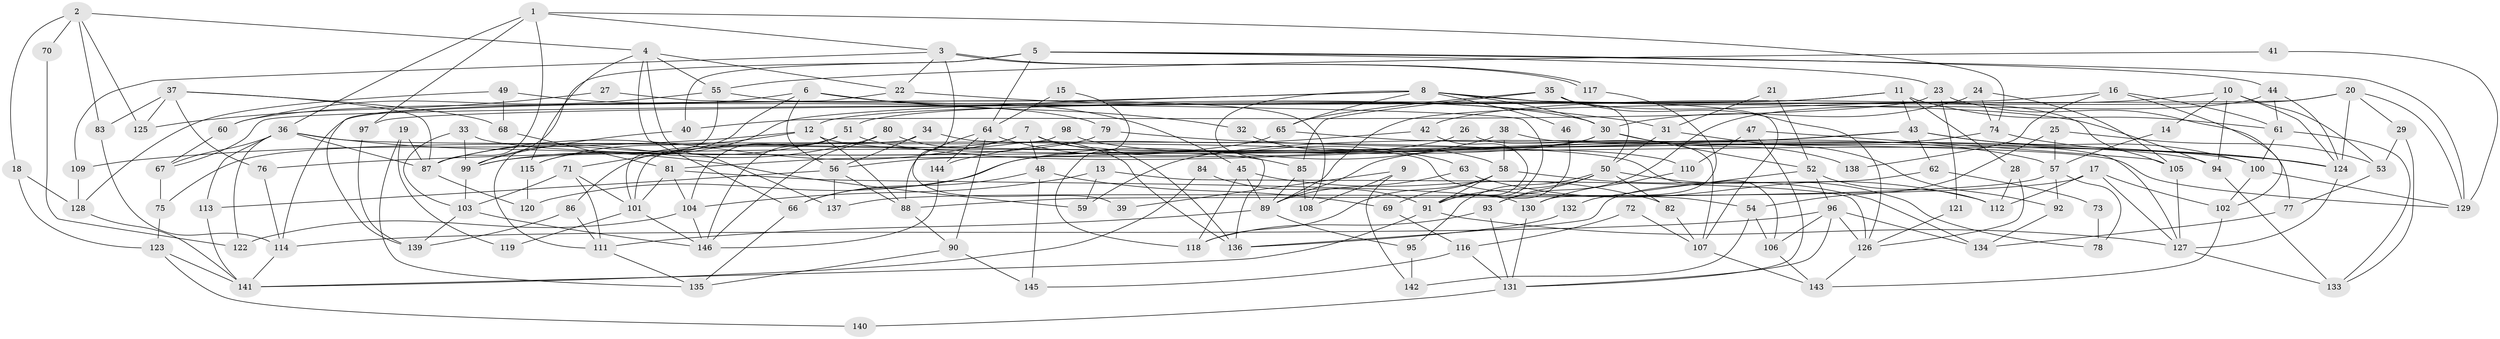 // Generated by graph-tools (version 1.1) at 2025/02/03/09/25 03:02:11]
// undirected, 146 vertices, 292 edges
graph export_dot {
graph [start="1"]
  node [color=gray90,style=filled];
  1;
  2;
  3;
  4;
  5;
  6;
  7;
  8;
  9;
  10;
  11;
  12;
  13;
  14;
  15;
  16;
  17;
  18;
  19;
  20;
  21;
  22;
  23;
  24;
  25;
  26;
  27;
  28;
  29;
  30;
  31;
  32;
  33;
  34;
  35;
  36;
  37;
  38;
  39;
  40;
  41;
  42;
  43;
  44;
  45;
  46;
  47;
  48;
  49;
  50;
  51;
  52;
  53;
  54;
  55;
  56;
  57;
  58;
  59;
  60;
  61;
  62;
  63;
  64;
  65;
  66;
  67;
  68;
  69;
  70;
  71;
  72;
  73;
  74;
  75;
  76;
  77;
  78;
  79;
  80;
  81;
  82;
  83;
  84;
  85;
  86;
  87;
  88;
  89;
  90;
  91;
  92;
  93;
  94;
  95;
  96;
  97;
  98;
  99;
  100;
  101;
  102;
  103;
  104;
  105;
  106;
  107;
  108;
  109;
  110;
  111;
  112;
  113;
  114;
  115;
  116;
  117;
  118;
  119;
  120;
  121;
  122;
  123;
  124;
  125;
  126;
  127;
  128;
  129;
  130;
  131;
  132;
  133;
  134;
  135;
  136;
  137;
  138;
  139;
  140;
  141;
  142;
  143;
  144;
  145;
  146;
  1 -- 97;
  1 -- 36;
  1 -- 3;
  1 -- 74;
  1 -- 87;
  2 -- 83;
  2 -- 4;
  2 -- 18;
  2 -- 70;
  2 -- 125;
  3 -- 117;
  3 -- 117;
  3 -- 22;
  3 -- 39;
  3 -- 109;
  4 -- 66;
  4 -- 115;
  4 -- 22;
  4 -- 55;
  4 -- 137;
  5 -- 44;
  5 -- 99;
  5 -- 23;
  5 -- 40;
  5 -- 64;
  5 -- 129;
  6 -- 60;
  6 -- 45;
  6 -- 30;
  6 -- 32;
  6 -- 56;
  6 -- 115;
  7 -- 87;
  7 -- 86;
  7 -- 48;
  7 -- 63;
  7 -- 136;
  8 -- 30;
  8 -- 94;
  8 -- 46;
  8 -- 65;
  8 -- 71;
  8 -- 107;
  8 -- 114;
  8 -- 136;
  9 -- 142;
  9 -- 108;
  9 -- 39;
  10 -- 124;
  10 -- 94;
  10 -- 14;
  10 -- 42;
  10 -- 53;
  11 -- 12;
  11 -- 61;
  11 -- 28;
  11 -- 43;
  11 -- 97;
  12 -- 115;
  12 -- 100;
  12 -- 88;
  12 -- 109;
  13 -- 104;
  13 -- 126;
  13 -- 59;
  14 -- 57;
  15 -- 64;
  15 -- 118;
  16 -- 89;
  16 -- 102;
  16 -- 61;
  16 -- 138;
  17 -- 112;
  17 -- 137;
  17 -- 102;
  17 -- 127;
  18 -- 128;
  18 -- 123;
  19 -- 87;
  19 -- 135;
  19 -- 119;
  20 -- 129;
  20 -- 51;
  20 -- 29;
  20 -- 67;
  20 -- 124;
  21 -- 52;
  21 -- 31;
  22 -- 31;
  22 -- 139;
  23 -- 77;
  23 -- 40;
  23 -- 121;
  24 -- 74;
  24 -- 30;
  24 -- 105;
  25 -- 57;
  25 -- 54;
  25 -- 53;
  26 -- 107;
  26 -- 56;
  27 -- 91;
  27 -- 125;
  28 -- 112;
  28 -- 126;
  29 -- 53;
  29 -- 133;
  30 -- 75;
  30 -- 52;
  30 -- 120;
  30 -- 138;
  31 -- 50;
  31 -- 92;
  32 -- 58;
  33 -- 99;
  33 -- 103;
  33 -- 94;
  34 -- 56;
  34 -- 101;
  34 -- 54;
  35 -- 126;
  35 -- 65;
  35 -- 50;
  35 -- 85;
  35 -- 105;
  36 -- 113;
  36 -- 59;
  36 -- 67;
  36 -- 87;
  36 -- 106;
  36 -- 122;
  37 -- 76;
  37 -- 87;
  37 -- 68;
  37 -- 83;
  37 -- 125;
  38 -- 66;
  38 -- 127;
  38 -- 58;
  40 -- 99;
  41 -- 55;
  41 -- 129;
  42 -- 91;
  42 -- 144;
  43 -- 124;
  43 -- 59;
  43 -- 62;
  43 -- 76;
  43 -- 100;
  44 -- 61;
  44 -- 124;
  44 -- 93;
  45 -- 89;
  45 -- 82;
  45 -- 118;
  46 -- 91;
  47 -- 131;
  47 -- 105;
  47 -- 110;
  48 -- 69;
  48 -- 66;
  48 -- 145;
  49 -- 68;
  49 -- 79;
  49 -- 128;
  50 -- 93;
  50 -- 78;
  50 -- 82;
  50 -- 91;
  50 -- 95;
  51 -- 87;
  51 -- 57;
  51 -- 104;
  51 -- 146;
  52 -- 96;
  52 -- 112;
  52 -- 132;
  53 -- 77;
  54 -- 106;
  54 -- 142;
  55 -- 111;
  55 -- 60;
  55 -- 108;
  56 -- 88;
  56 -- 113;
  56 -- 137;
  57 -- 88;
  57 -- 92;
  57 -- 78;
  58 -- 91;
  58 -- 69;
  58 -- 118;
  58 -- 134;
  60 -- 67;
  61 -- 133;
  61 -- 100;
  62 -- 136;
  62 -- 73;
  63 -- 89;
  63 -- 112;
  64 -- 144;
  64 -- 85;
  64 -- 88;
  64 -- 90;
  65 -- 129;
  65 -- 81;
  66 -- 135;
  67 -- 75;
  68 -- 81;
  69 -- 116;
  70 -- 122;
  71 -- 103;
  71 -- 101;
  71 -- 111;
  72 -- 107;
  72 -- 116;
  73 -- 78;
  74 -- 124;
  74 -- 89;
  75 -- 123;
  76 -- 114;
  77 -- 134;
  79 -- 99;
  79 -- 124;
  80 -- 146;
  80 -- 136;
  80 -- 99;
  81 -- 104;
  81 -- 101;
  81 -- 130;
  82 -- 107;
  83 -- 114;
  84 -- 141;
  84 -- 91;
  85 -- 89;
  85 -- 108;
  86 -- 139;
  86 -- 111;
  87 -- 120;
  88 -- 90;
  89 -- 95;
  89 -- 111;
  90 -- 135;
  90 -- 145;
  91 -- 127;
  91 -- 141;
  92 -- 134;
  93 -- 118;
  93 -- 131;
  94 -- 133;
  95 -- 142;
  96 -- 114;
  96 -- 106;
  96 -- 126;
  96 -- 131;
  96 -- 134;
  97 -- 139;
  98 -- 101;
  98 -- 110;
  99 -- 103;
  100 -- 102;
  100 -- 129;
  101 -- 119;
  101 -- 146;
  102 -- 143;
  103 -- 146;
  103 -- 139;
  104 -- 146;
  104 -- 122;
  105 -- 127;
  106 -- 143;
  107 -- 143;
  109 -- 128;
  110 -- 130;
  111 -- 135;
  113 -- 141;
  114 -- 141;
  115 -- 120;
  116 -- 145;
  116 -- 131;
  117 -- 130;
  121 -- 126;
  123 -- 141;
  123 -- 140;
  124 -- 127;
  126 -- 143;
  127 -- 133;
  128 -- 141;
  130 -- 131;
  131 -- 140;
  132 -- 136;
  144 -- 146;
}

